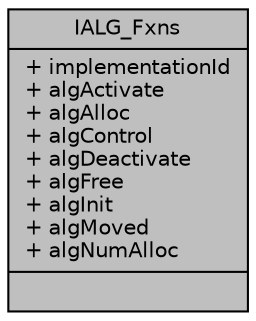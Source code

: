 digraph "IALG_Fxns"
{
  edge [fontname="Helvetica",fontsize="10",labelfontname="Helvetica",labelfontsize="10"];
  node [fontname="Helvetica",fontsize="10",shape=record];
  Node1 [label="{IALG_Fxns\n|+ implementationId\l+ algActivate\l+ algAlloc\l+ algControl\l+ algDeactivate\l+ algFree\l+ algInit\l+ algMoved\l+ algNumAlloc\l|}",height=0.2,width=0.4,color="black", fillcolor="grey75", style="filled", fontcolor="black"];
}
